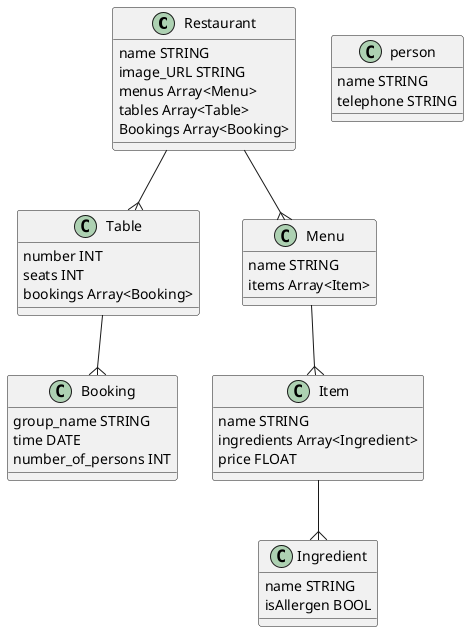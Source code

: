 @startuml Restaurant

class Restaurant {
    name STRING
    image_URL STRING
    menus Array<Menu>
    tables Array<Table>
    Bookings Array<Booking>
}

class Table {
    number INT
    seats INT
    bookings Array<Booking>
}

class Booking {
    group_name STRING
    time DATE
    number_of_persons INT
}

class Menu {
    name STRING
    items Array<Item>
}

class Item {
    name STRING
    ingredients Array<Ingredient>
    price FLOAT
}

class Ingredient {
    name STRING
    isAllergen BOOL
}

class person {
    name STRING
    telephone STRING
}

Restaurant--{Menu
Menu--{Item
Item--{Ingredient
Restaurant--{Table
Table--{Booking

@enduml
